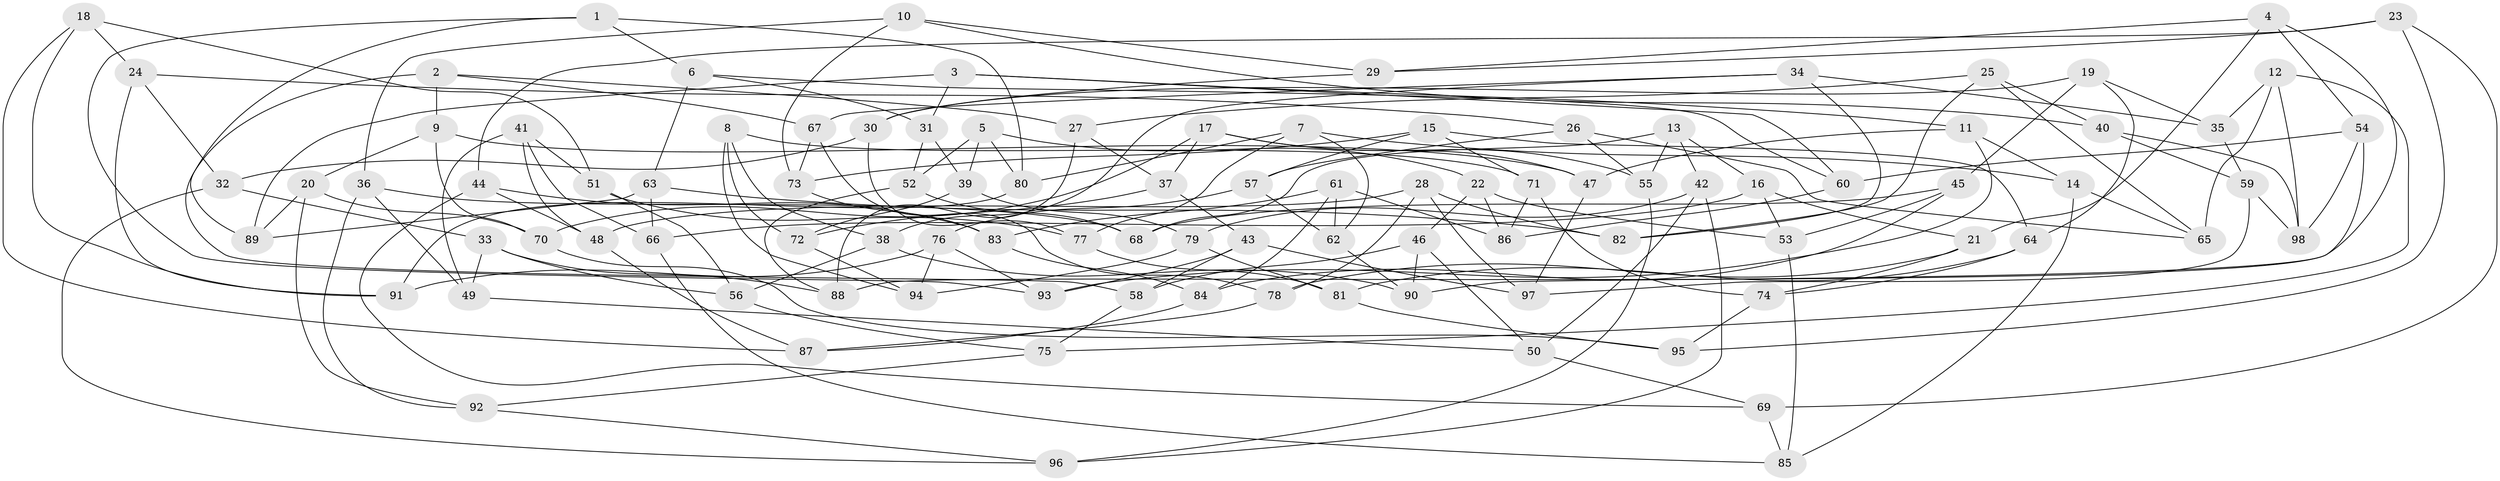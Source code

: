 // Generated by graph-tools (version 1.1) at 2025/11/02/27/25 16:11:43]
// undirected, 98 vertices, 196 edges
graph export_dot {
graph [start="1"]
  node [color=gray90,style=filled];
  1;
  2;
  3;
  4;
  5;
  6;
  7;
  8;
  9;
  10;
  11;
  12;
  13;
  14;
  15;
  16;
  17;
  18;
  19;
  20;
  21;
  22;
  23;
  24;
  25;
  26;
  27;
  28;
  29;
  30;
  31;
  32;
  33;
  34;
  35;
  36;
  37;
  38;
  39;
  40;
  41;
  42;
  43;
  44;
  45;
  46;
  47;
  48;
  49;
  50;
  51;
  52;
  53;
  54;
  55;
  56;
  57;
  58;
  59;
  60;
  61;
  62;
  63;
  64;
  65;
  66;
  67;
  68;
  69;
  70;
  71;
  72;
  73;
  74;
  75;
  76;
  77;
  78;
  79;
  80;
  81;
  82;
  83;
  84;
  85;
  86;
  87;
  88;
  89;
  90;
  91;
  92;
  93;
  94;
  95;
  96;
  97;
  98;
  1 -- 6;
  1 -- 93;
  1 -- 80;
  1 -- 89;
  2 -- 27;
  2 -- 58;
  2 -- 9;
  2 -- 67;
  3 -- 11;
  3 -- 31;
  3 -- 60;
  3 -- 89;
  4 -- 21;
  4 -- 29;
  4 -- 88;
  4 -- 54;
  5 -- 80;
  5 -- 39;
  5 -- 22;
  5 -- 52;
  6 -- 63;
  6 -- 60;
  6 -- 31;
  7 -- 14;
  7 -- 77;
  7 -- 62;
  7 -- 80;
  8 -- 71;
  8 -- 94;
  8 -- 72;
  8 -- 38;
  9 -- 70;
  9 -- 47;
  9 -- 20;
  10 -- 29;
  10 -- 40;
  10 -- 36;
  10 -- 73;
  11 -- 93;
  11 -- 14;
  11 -- 47;
  12 -- 98;
  12 -- 75;
  12 -- 35;
  12 -- 65;
  13 -- 16;
  13 -- 42;
  13 -- 68;
  13 -- 55;
  14 -- 85;
  14 -- 65;
  15 -- 57;
  15 -- 64;
  15 -- 73;
  15 -- 71;
  16 -- 53;
  16 -- 66;
  16 -- 21;
  17 -- 55;
  17 -- 47;
  17 -- 70;
  17 -- 37;
  18 -- 51;
  18 -- 87;
  18 -- 91;
  18 -- 24;
  19 -- 64;
  19 -- 35;
  19 -- 45;
  19 -- 30;
  20 -- 70;
  20 -- 92;
  20 -- 89;
  21 -- 74;
  21 -- 78;
  22 -- 53;
  22 -- 46;
  22 -- 86;
  23 -- 29;
  23 -- 95;
  23 -- 69;
  23 -- 44;
  24 -- 26;
  24 -- 91;
  24 -- 32;
  25 -- 40;
  25 -- 65;
  25 -- 82;
  25 -- 27;
  26 -- 57;
  26 -- 55;
  26 -- 65;
  27 -- 88;
  27 -- 37;
  28 -- 78;
  28 -- 48;
  28 -- 82;
  28 -- 97;
  29 -- 30;
  30 -- 77;
  30 -- 32;
  31 -- 39;
  31 -- 52;
  32 -- 96;
  32 -- 33;
  33 -- 56;
  33 -- 88;
  33 -- 49;
  34 -- 67;
  34 -- 38;
  34 -- 82;
  34 -- 35;
  35 -- 59;
  36 -- 68;
  36 -- 49;
  36 -- 92;
  37 -- 43;
  37 -- 72;
  38 -- 90;
  38 -- 56;
  39 -- 79;
  39 -- 72;
  40 -- 98;
  40 -- 59;
  41 -- 48;
  41 -- 51;
  41 -- 49;
  41 -- 66;
  42 -- 79;
  42 -- 96;
  42 -- 50;
  43 -- 58;
  43 -- 97;
  43 -- 93;
  44 -- 83;
  44 -- 69;
  44 -- 48;
  45 -- 84;
  45 -- 53;
  45 -- 68;
  46 -- 90;
  46 -- 58;
  46 -- 50;
  47 -- 97;
  48 -- 87;
  49 -- 50;
  50 -- 69;
  51 -- 77;
  51 -- 56;
  52 -- 68;
  52 -- 88;
  53 -- 85;
  54 -- 60;
  54 -- 98;
  54 -- 90;
  55 -- 96;
  56 -- 75;
  57 -- 62;
  57 -- 76;
  58 -- 75;
  59 -- 98;
  59 -- 97;
  60 -- 86;
  61 -- 83;
  61 -- 86;
  61 -- 62;
  61 -- 84;
  62 -- 90;
  63 -- 89;
  63 -- 66;
  63 -- 82;
  64 -- 81;
  64 -- 74;
  66 -- 85;
  67 -- 73;
  67 -- 78;
  69 -- 85;
  70 -- 95;
  71 -- 86;
  71 -- 74;
  72 -- 94;
  73 -- 83;
  74 -- 95;
  75 -- 92;
  76 -- 94;
  76 -- 91;
  76 -- 93;
  77 -- 81;
  78 -- 87;
  79 -- 94;
  79 -- 81;
  80 -- 91;
  81 -- 95;
  83 -- 84;
  84 -- 87;
  92 -- 96;
}
